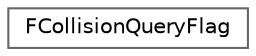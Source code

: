digraph "Graphical Class Hierarchy"
{
 // INTERACTIVE_SVG=YES
 // LATEX_PDF_SIZE
  bgcolor="transparent";
  edge [fontname=Helvetica,fontsize=10,labelfontname=Helvetica,labelfontsize=10];
  node [fontname=Helvetica,fontsize=10,shape=box,height=0.2,width=0.4];
  rankdir="LR";
  Node0 [id="Node000000",label="FCollisionQueryFlag",height=0.2,width=0.4,color="grey40", fillcolor="white", style="filled",URL="$db/d29/structFCollisionQueryFlag.html",tooltip=" "];
}
